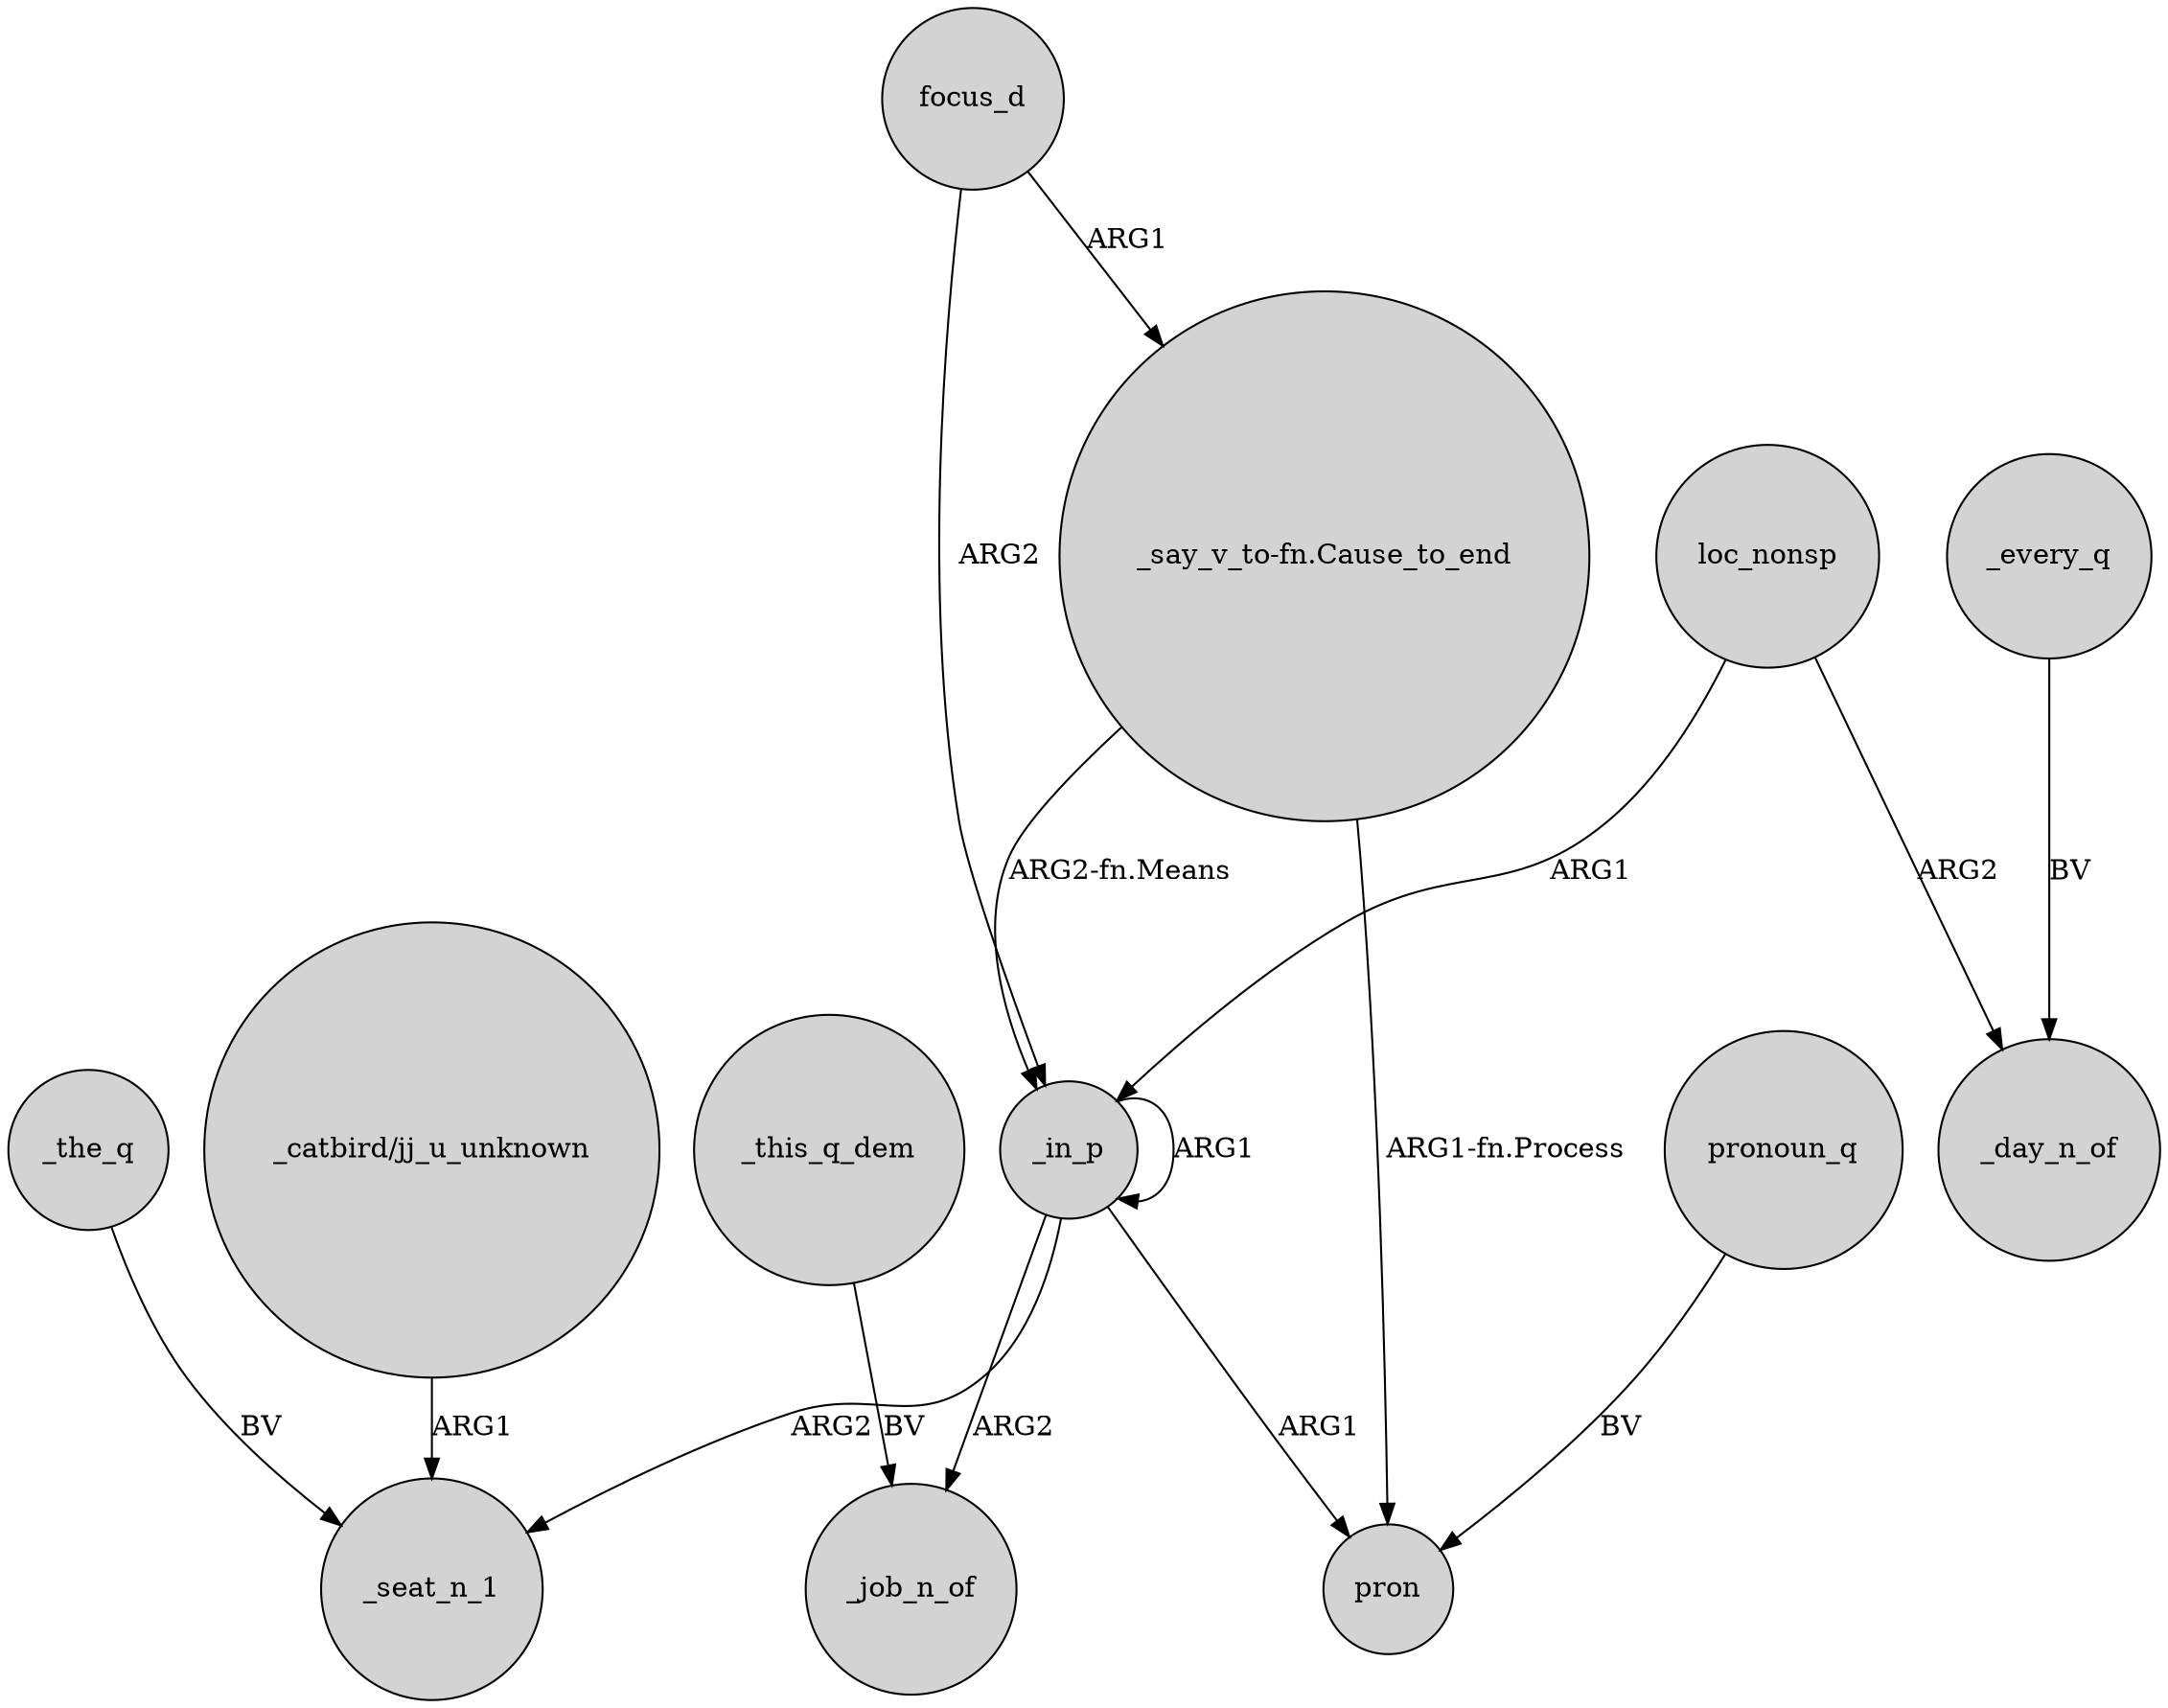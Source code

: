 digraph {
	node [shape=circle style=filled]
	_in_p -> _in_p [label=ARG1]
	"_say_v_to-fn.Cause_to_end" -> _in_p [label="ARG2-fn.Means"]
	_in_p -> _seat_n_1 [label=ARG2]
	_this_q_dem -> _job_n_of [label=BV]
	focus_d -> _in_p [label=ARG2]
	loc_nonsp -> _in_p [label=ARG1]
	"_say_v_to-fn.Cause_to_end" -> pron [label="ARG1-fn.Process"]
	focus_d -> "_say_v_to-fn.Cause_to_end" [label=ARG1]
	_the_q -> _seat_n_1 [label=BV]
	_every_q -> _day_n_of [label=BV]
	"_catbird/jj_u_unknown" -> _seat_n_1 [label=ARG1]
	_in_p -> pron [label=ARG1]
	_in_p -> _job_n_of [label=ARG2]
	loc_nonsp -> _day_n_of [label=ARG2]
	pronoun_q -> pron [label=BV]
}
